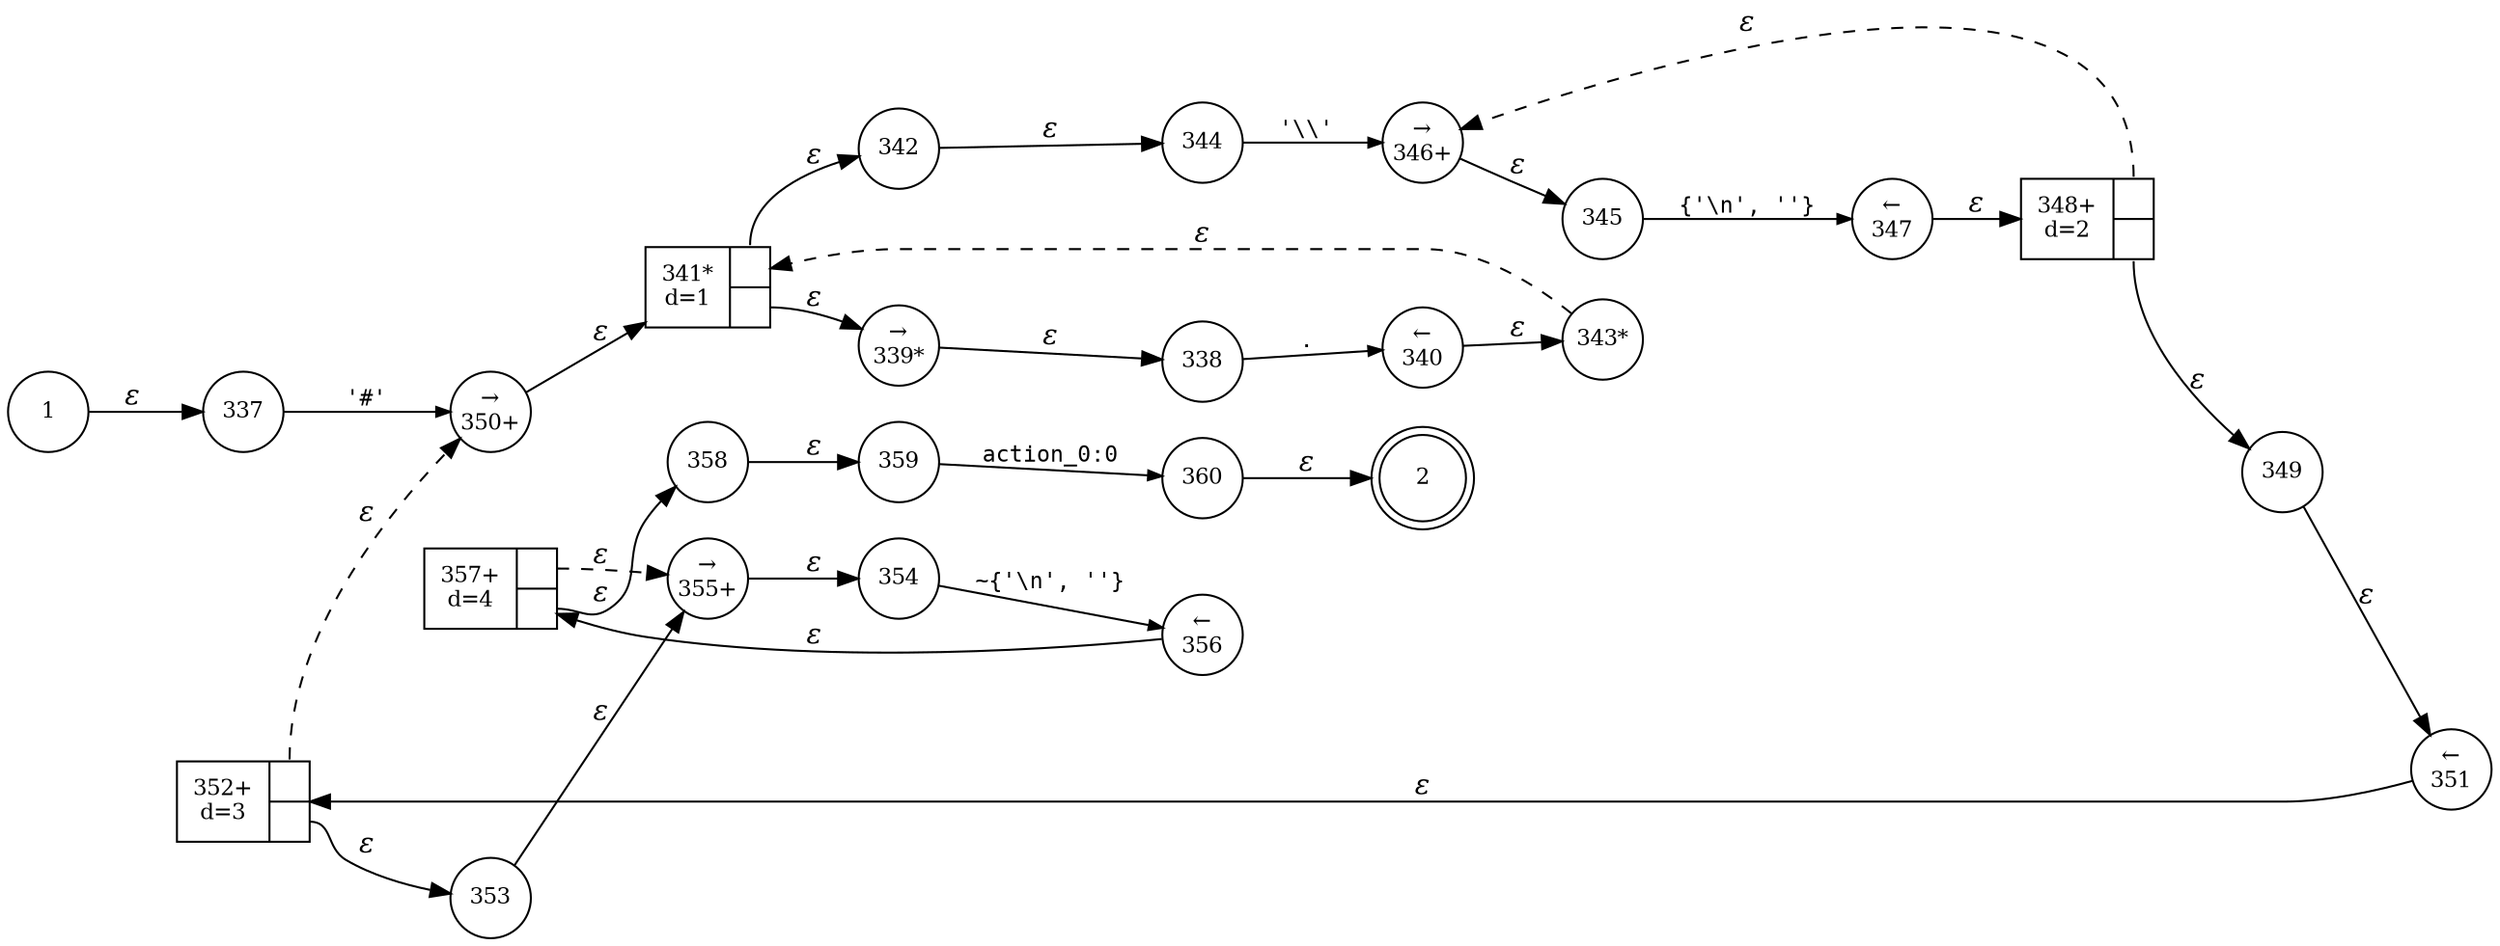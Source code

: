 digraph ATN {
rankdir=LR;
s2[fontsize=11, label="2", shape=doublecircle, fixedsize=true, width=.6];
s1[fontsize=11,label="1", shape=circle, fixedsize=true, width=.55, peripheries=1];
s337[fontsize=11,label="337", shape=circle, fixedsize=true, width=.55, peripheries=1];
s338[fontsize=11,label="338", shape=circle, fixedsize=true, width=.55, peripheries=1];
s339[fontsize=11,label="&rarr;\n339*", shape=circle, fixedsize=true, width=.55, peripheries=1];
s340[fontsize=11,label="&larr;\n340", shape=circle, fixedsize=true, width=.55, peripheries=1];
s341[fontsize=11,label="{341*\nd=1|{<p0>|<p1>}}", shape=record, fixedsize=false, peripheries=1];
s342[fontsize=11,label="342", shape=circle, fixedsize=true, width=.55, peripheries=1];
s343[fontsize=11,label="343*", shape=circle, fixedsize=true, width=.55, peripheries=1];
s344[fontsize=11,label="344", shape=circle, fixedsize=true, width=.55, peripheries=1];
s345[fontsize=11,label="345", shape=circle, fixedsize=true, width=.55, peripheries=1];
s346[fontsize=11,label="&rarr;\n346+", shape=circle, fixedsize=true, width=.55, peripheries=1];
s347[fontsize=11,label="&larr;\n347", shape=circle, fixedsize=true, width=.55, peripheries=1];
s348[fontsize=11,label="{348+\nd=2|{<p0>|<p1>}}", shape=record, fixedsize=false, peripheries=1];
s349[fontsize=11,label="349", shape=circle, fixedsize=true, width=.55, peripheries=1];
s350[fontsize=11,label="&rarr;\n350+", shape=circle, fixedsize=true, width=.55, peripheries=1];
s351[fontsize=11,label="&larr;\n351", shape=circle, fixedsize=true, width=.55, peripheries=1];
s352[fontsize=11,label="{352+\nd=3|{<p0>|<p1>}}", shape=record, fixedsize=false, peripheries=1];
s353[fontsize=11,label="353", shape=circle, fixedsize=true, width=.55, peripheries=1];
s354[fontsize=11,label="354", shape=circle, fixedsize=true, width=.55, peripheries=1];
s355[fontsize=11,label="&rarr;\n355+", shape=circle, fixedsize=true, width=.55, peripheries=1];
s356[fontsize=11,label="&larr;\n356", shape=circle, fixedsize=true, width=.55, peripheries=1];
s357[fontsize=11,label="{357+\nd=4|{<p0>|<p1>}}", shape=record, fixedsize=false, peripheries=1];
s358[fontsize=11,label="358", shape=circle, fixedsize=true, width=.55, peripheries=1];
s359[fontsize=11,label="359", shape=circle, fixedsize=true, width=.55, peripheries=1];
s360[fontsize=11,label="360", shape=circle, fixedsize=true, width=.55, peripheries=1];
s1 -> s337 [fontname="Times-Italic", label="&epsilon;"];
s337 -> s350 [fontsize=11, fontname="Courier", arrowsize=.7, label = "'#'", arrowhead = normal];
s350 -> s341 [fontname="Times-Italic", label="&epsilon;"];
s341:p0 -> s342 [fontname="Times-Italic", label="&epsilon;"];
s341:p1 -> s339 [fontname="Times-Italic", label="&epsilon;"];
s342 -> s344 [fontname="Times-Italic", label="&epsilon;"];
s339 -> s338 [fontname="Times-Italic", label="&epsilon;"];
s344 -> s346 [fontsize=11, fontname="Courier", arrowsize=.7, label = "'\\\\'", arrowhead = normal];
s338 -> s340 [fontsize=11, fontname="Courier", arrowsize=.7, label = ".", arrowhead = normal];
s346 -> s345 [fontname="Times-Italic", label="&epsilon;"];
s340 -> s343 [fontname="Times-Italic", label="&epsilon;"];
s345 -> s347 [fontsize=11, fontname="Courier", arrowsize=.7, label = "{'\\n', ''}", arrowhead = normal];
s343 -> s341 [fontname="Times-Italic", label="&epsilon;", style="dashed"];
s347 -> s348 [fontname="Times-Italic", label="&epsilon;"];
s348:p0 -> s346 [fontname="Times-Italic", label="&epsilon;", style="dashed"];
s348:p1 -> s349 [fontname="Times-Italic", label="&epsilon;"];
s349 -> s351 [fontname="Times-Italic", label="&epsilon;"];
s351 -> s352 [fontname="Times-Italic", label="&epsilon;"];
s352:p0 -> s350 [fontname="Times-Italic", label="&epsilon;", style="dashed"];
s352:p1 -> s353 [fontname="Times-Italic", label="&epsilon;"];
s353 -> s355 [fontname="Times-Italic", label="&epsilon;"];
s355 -> s354 [fontname="Times-Italic", label="&epsilon;"];
s354 -> s356 [fontsize=11, fontname="Courier", arrowsize=.7, label = "~{'\\n', ''}", arrowhead = normal];
s356 -> s357 [fontname="Times-Italic", label="&epsilon;"];
s357:p0 -> s355 [fontname="Times-Italic", label="&epsilon;", style="dashed"];
s357:p1 -> s358 [fontname="Times-Italic", label="&epsilon;"];
s358 -> s359 [fontname="Times-Italic", label="&epsilon;"];
s359 -> s360 [fontsize=11, fontname="Courier", arrowsize=.7, label = "action_0:0", arrowhead = normal];
s360 -> s2 [fontname="Times-Italic", label="&epsilon;"];
}